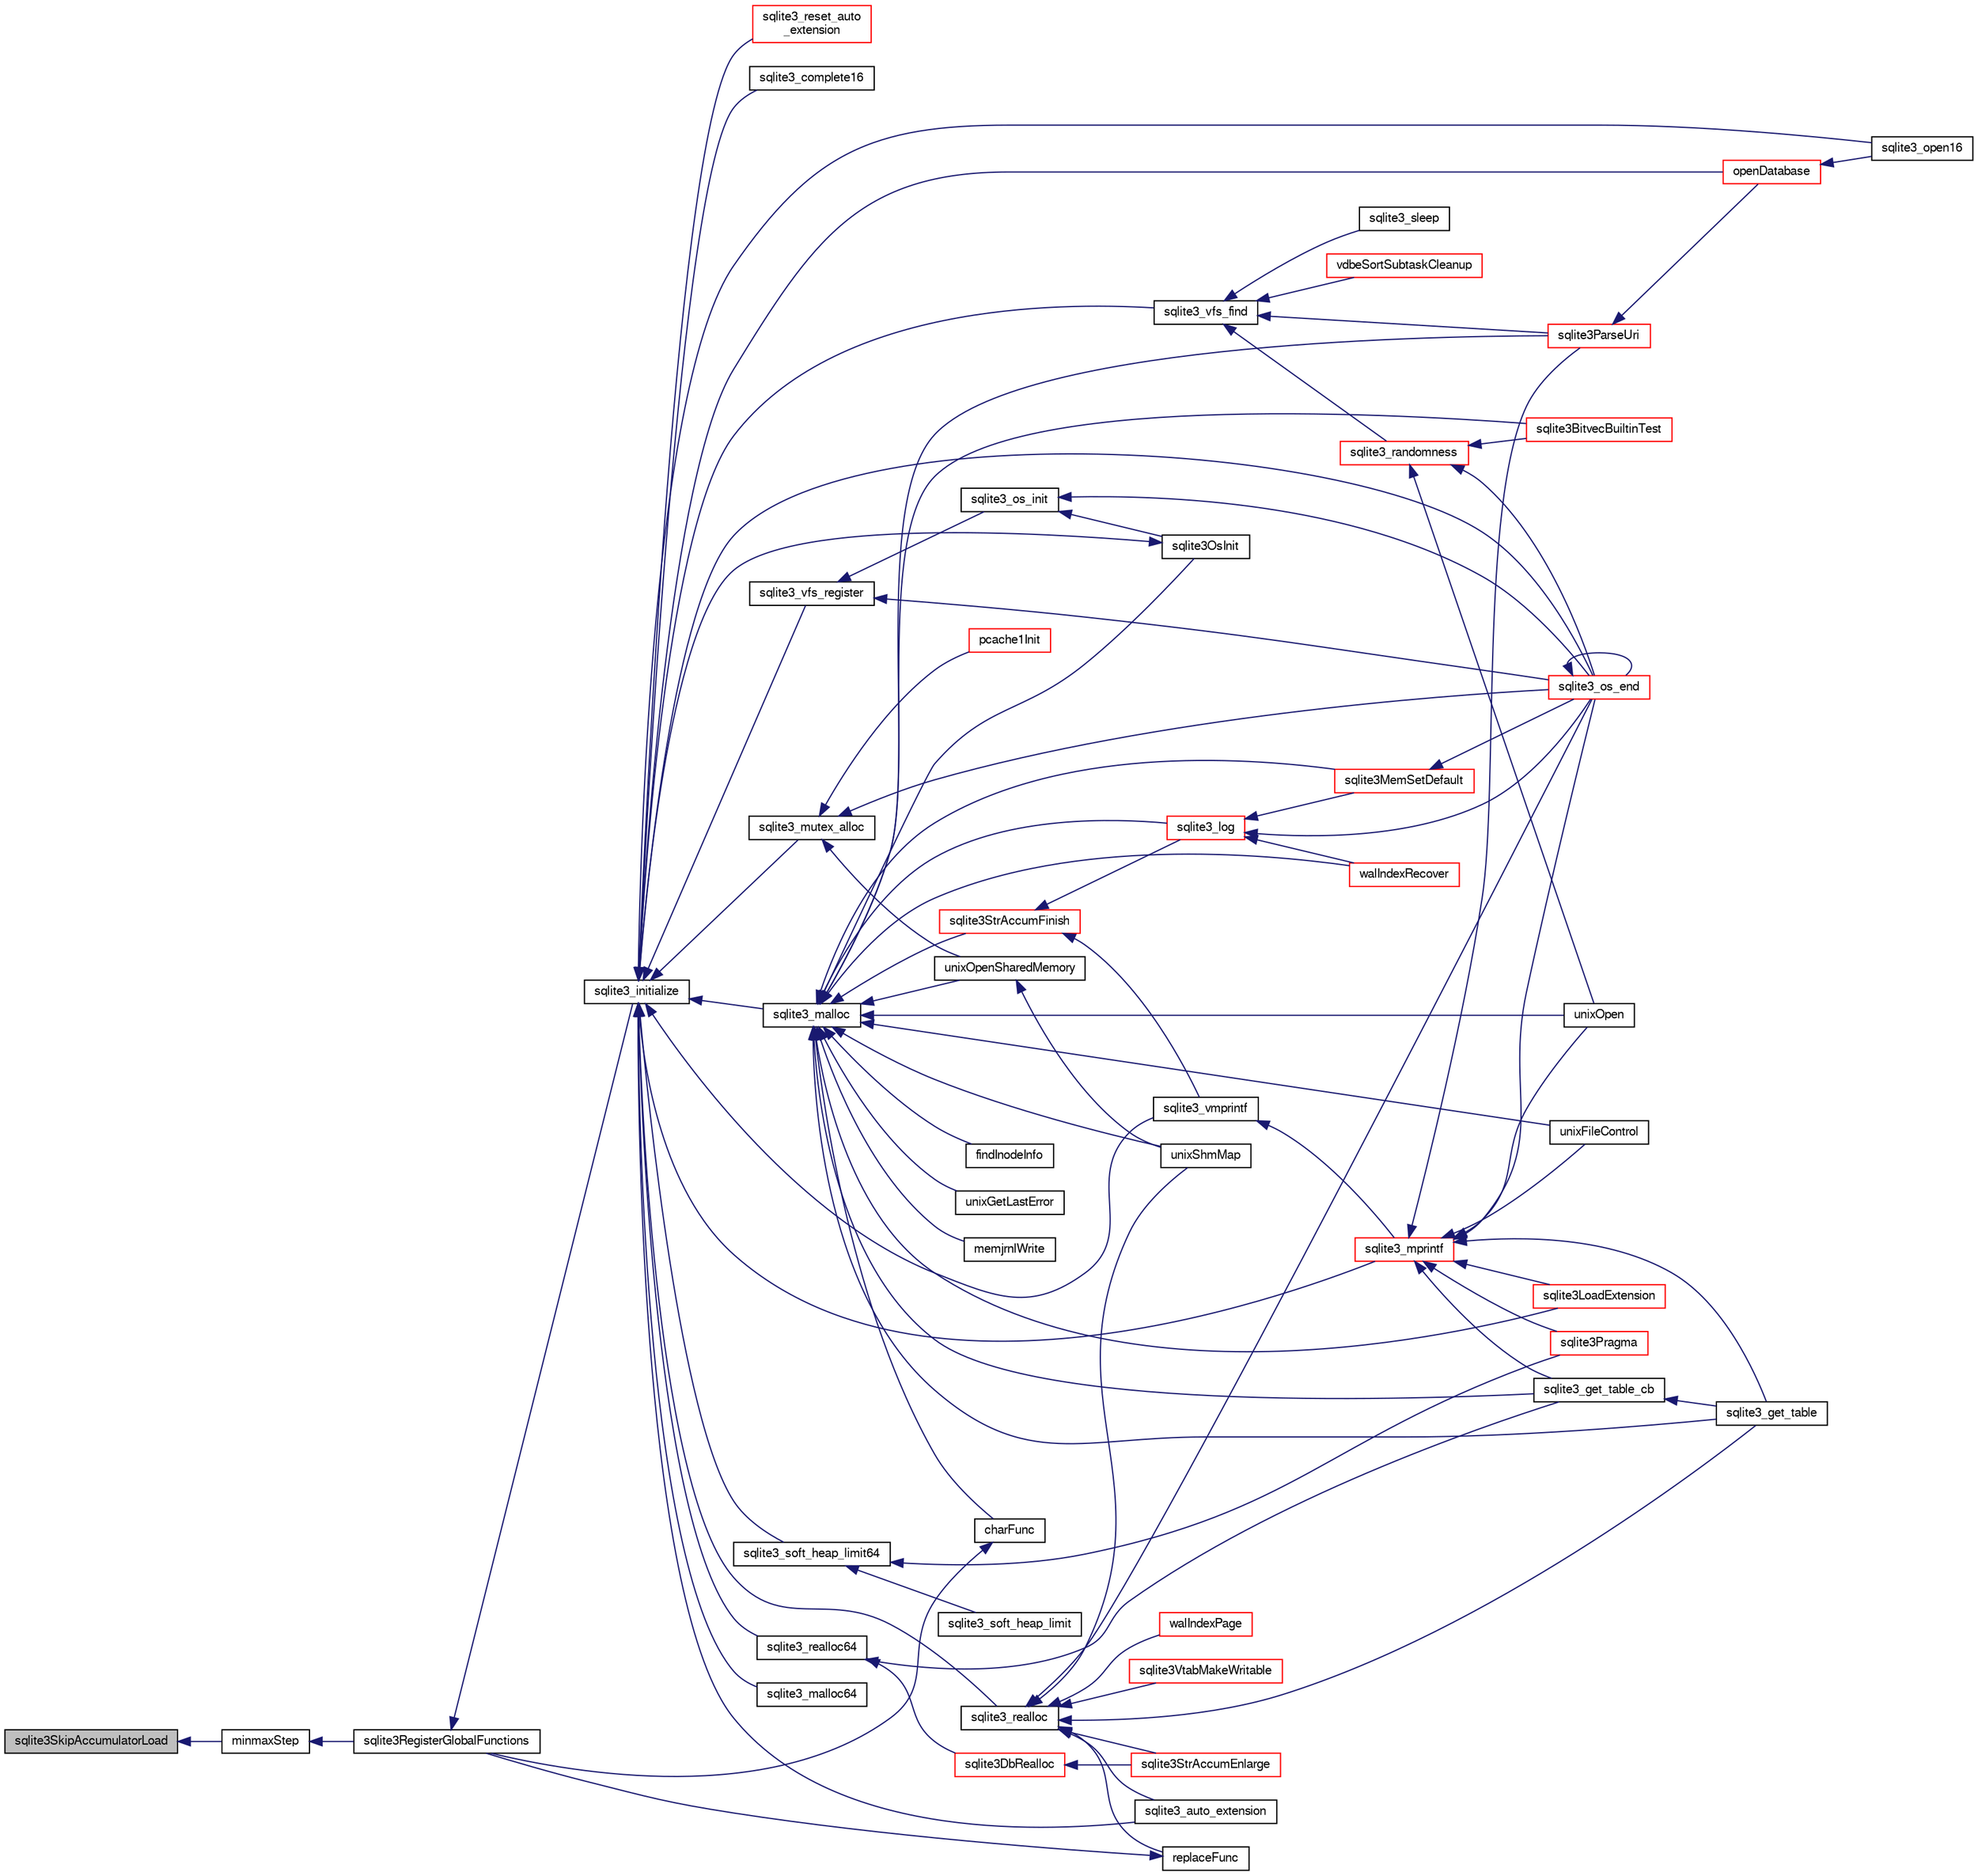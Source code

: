 digraph "sqlite3SkipAccumulatorLoad"
{
  edge [fontname="FreeSans",fontsize="10",labelfontname="FreeSans",labelfontsize="10"];
  node [fontname="FreeSans",fontsize="10",shape=record];
  rankdir="LR";
  Node701752 [label="sqlite3SkipAccumulatorLoad",height=0.2,width=0.4,color="black", fillcolor="grey75", style="filled", fontcolor="black"];
  Node701752 -> Node701753 [dir="back",color="midnightblue",fontsize="10",style="solid",fontname="FreeSans"];
  Node701753 [label="minmaxStep",height=0.2,width=0.4,color="black", fillcolor="white", style="filled",URL="$sqlite3_8c.html#a5b4c0da0f3b61d7ff25ebd30aa22cca4"];
  Node701753 -> Node701754 [dir="back",color="midnightblue",fontsize="10",style="solid",fontname="FreeSans"];
  Node701754 [label="sqlite3RegisterGlobalFunctions",height=0.2,width=0.4,color="black", fillcolor="white", style="filled",URL="$sqlite3_8c.html#a9f75bd111010f29e1b8d74344473c4ec"];
  Node701754 -> Node701755 [dir="back",color="midnightblue",fontsize="10",style="solid",fontname="FreeSans"];
  Node701755 [label="sqlite3_initialize",height=0.2,width=0.4,color="black", fillcolor="white", style="filled",URL="$sqlite3_8h.html#ab0c0ee2d5d4cf8b28e9572296a8861df"];
  Node701755 -> Node701756 [dir="back",color="midnightblue",fontsize="10",style="solid",fontname="FreeSans"];
  Node701756 [label="sqlite3_vfs_find",height=0.2,width=0.4,color="black", fillcolor="white", style="filled",URL="$sqlite3_8h.html#ac201a26de3dfa1d6deb8069eb8d95627"];
  Node701756 -> Node701757 [dir="back",color="midnightblue",fontsize="10",style="solid",fontname="FreeSans"];
  Node701757 [label="sqlite3_randomness",height=0.2,width=0.4,color="red", fillcolor="white", style="filled",URL="$sqlite3_8h.html#aa452ad88657d4606e137b09c4e9315c7"];
  Node701757 -> Node701761 [dir="back",color="midnightblue",fontsize="10",style="solid",fontname="FreeSans"];
  Node701761 [label="unixOpen",height=0.2,width=0.4,color="black", fillcolor="white", style="filled",URL="$sqlite3_8c.html#a8ed5efc47b6e14f7805cd1bb9b215775"];
  Node701757 -> Node701762 [dir="back",color="midnightblue",fontsize="10",style="solid",fontname="FreeSans"];
  Node701762 [label="sqlite3_os_end",height=0.2,width=0.4,color="red", fillcolor="white", style="filled",URL="$sqlite3_8h.html#a2288c95881ecca13d994e42b6a958906"];
  Node701762 -> Node701762 [dir="back",color="midnightblue",fontsize="10",style="solid",fontname="FreeSans"];
  Node701757 -> Node701764 [dir="back",color="midnightblue",fontsize="10",style="solid",fontname="FreeSans"];
  Node701764 [label="sqlite3BitvecBuiltinTest",height=0.2,width=0.4,color="red", fillcolor="white", style="filled",URL="$sqlite3_8c.html#a9b4e3e921ce1ede6f10a9106c034ff9b"];
  Node701756 -> Node702160 [dir="back",color="midnightblue",fontsize="10",style="solid",fontname="FreeSans"];
  Node702160 [label="vdbeSortSubtaskCleanup",height=0.2,width=0.4,color="red", fillcolor="white", style="filled",URL="$sqlite3_8c.html#abc8ce4c3ef58cc10f5b27642aab32b30"];
  Node701756 -> Node702163 [dir="back",color="midnightblue",fontsize="10",style="solid",fontname="FreeSans"];
  Node702163 [label="sqlite3ParseUri",height=0.2,width=0.4,color="red", fillcolor="white", style="filled",URL="$sqlite3_8c.html#aaa912f29a67460d8b2186c97056e8767"];
  Node702163 -> Node702006 [dir="back",color="midnightblue",fontsize="10",style="solid",fontname="FreeSans"];
  Node702006 [label="openDatabase",height=0.2,width=0.4,color="red", fillcolor="white", style="filled",URL="$sqlite3_8c.html#a6a9c3bc3a64234e863413f41db473758"];
  Node702006 -> Node702009 [dir="back",color="midnightblue",fontsize="10",style="solid",fontname="FreeSans"];
  Node702009 [label="sqlite3_open16",height=0.2,width=0.4,color="black", fillcolor="white", style="filled",URL="$sqlite3_8h.html#adbc401bb96713f32e553db32f6f3ca33"];
  Node701756 -> Node702164 [dir="back",color="midnightblue",fontsize="10",style="solid",fontname="FreeSans"];
  Node702164 [label="sqlite3_sleep",height=0.2,width=0.4,color="black", fillcolor="white", style="filled",URL="$sqlite3_8h.html#ad0c133ddbbecb6433f3c6ebef8966efa"];
  Node701755 -> Node702165 [dir="back",color="midnightblue",fontsize="10",style="solid",fontname="FreeSans"];
  Node702165 [label="sqlite3_vfs_register",height=0.2,width=0.4,color="black", fillcolor="white", style="filled",URL="$sqlite3_8h.html#a7184b289ccd4c4c7200589137d88c4ae"];
  Node702165 -> Node702166 [dir="back",color="midnightblue",fontsize="10",style="solid",fontname="FreeSans"];
  Node702166 [label="sqlite3_os_init",height=0.2,width=0.4,color="black", fillcolor="white", style="filled",URL="$sqlite3_8h.html#acebc2290d00a32d3afe2361f2979038b"];
  Node702166 -> Node702167 [dir="back",color="midnightblue",fontsize="10",style="solid",fontname="FreeSans"];
  Node702167 [label="sqlite3OsInit",height=0.2,width=0.4,color="black", fillcolor="white", style="filled",URL="$sqlite3_8c.html#afeaa886fe1ca086a30fd278b1d069762"];
  Node702167 -> Node701755 [dir="back",color="midnightblue",fontsize="10",style="solid",fontname="FreeSans"];
  Node702166 -> Node701762 [dir="back",color="midnightblue",fontsize="10",style="solid",fontname="FreeSans"];
  Node702165 -> Node701762 [dir="back",color="midnightblue",fontsize="10",style="solid",fontname="FreeSans"];
  Node701755 -> Node702168 [dir="back",color="midnightblue",fontsize="10",style="solid",fontname="FreeSans"];
  Node702168 [label="sqlite3_mutex_alloc",height=0.2,width=0.4,color="black", fillcolor="white", style="filled",URL="$sqlite3_8h.html#aa3f89418cd18e99596435c958b29b650"];
  Node702168 -> Node702169 [dir="back",color="midnightblue",fontsize="10",style="solid",fontname="FreeSans"];
  Node702169 [label="unixOpenSharedMemory",height=0.2,width=0.4,color="black", fillcolor="white", style="filled",URL="$sqlite3_8c.html#a30775afa2e08ca6ddc7853326afed7c7"];
  Node702169 -> Node702170 [dir="back",color="midnightblue",fontsize="10",style="solid",fontname="FreeSans"];
  Node702170 [label="unixShmMap",height=0.2,width=0.4,color="black", fillcolor="white", style="filled",URL="$sqlite3_8c.html#aeaa77f0ab08a4f4ee5f86e8c9727e974"];
  Node702168 -> Node701762 [dir="back",color="midnightblue",fontsize="10",style="solid",fontname="FreeSans"];
  Node702168 -> Node702171 [dir="back",color="midnightblue",fontsize="10",style="solid",fontname="FreeSans"];
  Node702171 [label="pcache1Init",height=0.2,width=0.4,color="red", fillcolor="white", style="filled",URL="$sqlite3_8c.html#a05e9c1daf3dd812db1d769b69b20e069"];
  Node701755 -> Node702241 [dir="back",color="midnightblue",fontsize="10",style="solid",fontname="FreeSans"];
  Node702241 [label="sqlite3_soft_heap_limit64",height=0.2,width=0.4,color="black", fillcolor="white", style="filled",URL="$sqlite3_8h.html#ab37b3a4d1652e3acb2c43d1252e6b852"];
  Node702241 -> Node702242 [dir="back",color="midnightblue",fontsize="10",style="solid",fontname="FreeSans"];
  Node702242 [label="sqlite3_soft_heap_limit",height=0.2,width=0.4,color="black", fillcolor="white", style="filled",URL="$sqlite3_8h.html#a18c3472581de3072201723e798524fdc"];
  Node702241 -> Node701849 [dir="back",color="midnightblue",fontsize="10",style="solid",fontname="FreeSans"];
  Node701849 [label="sqlite3Pragma",height=0.2,width=0.4,color="red", fillcolor="white", style="filled",URL="$sqlite3_8c.html#a111391370f58f8e6a6eca51fd34d62ed"];
  Node701755 -> Node702243 [dir="back",color="midnightblue",fontsize="10",style="solid",fontname="FreeSans"];
  Node702243 [label="sqlite3_malloc",height=0.2,width=0.4,color="black", fillcolor="white", style="filled",URL="$sqlite3_8h.html#a510e31845345737f17d86ce0b2328356"];
  Node702243 -> Node702167 [dir="back",color="midnightblue",fontsize="10",style="solid",fontname="FreeSans"];
  Node702243 -> Node702239 [dir="back",color="midnightblue",fontsize="10",style="solid",fontname="FreeSans"];
  Node702239 [label="sqlite3MemSetDefault",height=0.2,width=0.4,color="red", fillcolor="white", style="filled",URL="$sqlite3_8c.html#a162fbfd727e92c5f8f72625b5ff62549"];
  Node702239 -> Node701762 [dir="back",color="midnightblue",fontsize="10",style="solid",fontname="FreeSans"];
  Node702243 -> Node702244 [dir="back",color="midnightblue",fontsize="10",style="solid",fontname="FreeSans"];
  Node702244 [label="sqlite3StrAccumFinish",height=0.2,width=0.4,color="red", fillcolor="white", style="filled",URL="$sqlite3_8c.html#adb7f26b10ac1b847db6f000ef4c2e2ba"];
  Node702244 -> Node702318 [dir="back",color="midnightblue",fontsize="10",style="solid",fontname="FreeSans"];
  Node702318 [label="sqlite3_vmprintf",height=0.2,width=0.4,color="black", fillcolor="white", style="filled",URL="$sqlite3_8h.html#ac240de67ddf003828f16a6d9dd3fa3ca"];
  Node702318 -> Node702319 [dir="back",color="midnightblue",fontsize="10",style="solid",fontname="FreeSans"];
  Node702319 [label="sqlite3_mprintf",height=0.2,width=0.4,color="red", fillcolor="white", style="filled",URL="$sqlite3_8h.html#a9533933e57f7ccbb48c32041ce3a8862"];
  Node702319 -> Node701760 [dir="back",color="midnightblue",fontsize="10",style="solid",fontname="FreeSans"];
  Node701760 [label="unixFileControl",height=0.2,width=0.4,color="black", fillcolor="white", style="filled",URL="$sqlite3_8c.html#ad71f213fa385cc58f307cefd953c03ae"];
  Node702319 -> Node701761 [dir="back",color="midnightblue",fontsize="10",style="solid",fontname="FreeSans"];
  Node702319 -> Node701762 [dir="back",color="midnightblue",fontsize="10",style="solid",fontname="FreeSans"];
  Node702319 -> Node702322 [dir="back",color="midnightblue",fontsize="10",style="solid",fontname="FreeSans"];
  Node702322 [label="sqlite3LoadExtension",height=0.2,width=0.4,color="red", fillcolor="white", style="filled",URL="$sqlite3_8c.html#a3b46232455de4779a67c63b2c9004245"];
  Node702319 -> Node701849 [dir="back",color="midnightblue",fontsize="10",style="solid",fontname="FreeSans"];
  Node702319 -> Node702325 [dir="back",color="midnightblue",fontsize="10",style="solid",fontname="FreeSans"];
  Node702325 [label="sqlite3_get_table_cb",height=0.2,width=0.4,color="black", fillcolor="white", style="filled",URL="$sqlite3_8c.html#a1dbaba1b543953c0dade97357c5866b1"];
  Node702325 -> Node701965 [dir="back",color="midnightblue",fontsize="10",style="solid",fontname="FreeSans"];
  Node701965 [label="sqlite3_get_table",height=0.2,width=0.4,color="black", fillcolor="white", style="filled",URL="$sqlite3_8h.html#a5effeac4e12df57beaa35c5be1f61579"];
  Node702319 -> Node701965 [dir="back",color="midnightblue",fontsize="10",style="solid",fontname="FreeSans"];
  Node702319 -> Node702163 [dir="back",color="midnightblue",fontsize="10",style="solid",fontname="FreeSans"];
  Node702244 -> Node702428 [dir="back",color="midnightblue",fontsize="10",style="solid",fontname="FreeSans"];
  Node702428 [label="sqlite3_log",height=0.2,width=0.4,color="red", fillcolor="white", style="filled",URL="$sqlite3_8h.html#a298c9699bf9c143662c6b1fec4b2dc3b"];
  Node702428 -> Node702239 [dir="back",color="midnightblue",fontsize="10",style="solid",fontname="FreeSans"];
  Node702428 -> Node701762 [dir="back",color="midnightblue",fontsize="10",style="solid",fontname="FreeSans"];
  Node702428 -> Node702357 [dir="back",color="midnightblue",fontsize="10",style="solid",fontname="FreeSans"];
  Node702357 [label="walIndexRecover",height=0.2,width=0.4,color="red", fillcolor="white", style="filled",URL="$sqlite3_8c.html#ab4ee99f3710323acbeb6c495dd18d205"];
  Node702243 -> Node702428 [dir="back",color="midnightblue",fontsize="10",style="solid",fontname="FreeSans"];
  Node702243 -> Node702507 [dir="back",color="midnightblue",fontsize="10",style="solid",fontname="FreeSans"];
  Node702507 [label="findInodeInfo",height=0.2,width=0.4,color="black", fillcolor="white", style="filled",URL="$sqlite3_8c.html#ac92c39062e69a79c4a62dfd55242c782"];
  Node702243 -> Node701760 [dir="back",color="midnightblue",fontsize="10",style="solid",fontname="FreeSans"];
  Node702243 -> Node702169 [dir="back",color="midnightblue",fontsize="10",style="solid",fontname="FreeSans"];
  Node702243 -> Node702170 [dir="back",color="midnightblue",fontsize="10",style="solid",fontname="FreeSans"];
  Node702243 -> Node701761 [dir="back",color="midnightblue",fontsize="10",style="solid",fontname="FreeSans"];
  Node702243 -> Node702340 [dir="back",color="midnightblue",fontsize="10",style="solid",fontname="FreeSans"];
  Node702340 [label="unixGetLastError",height=0.2,width=0.4,color="black", fillcolor="white", style="filled",URL="$sqlite3_8c.html#aed1e42f49d74b419c3c85b559dd61240"];
  Node702243 -> Node701764 [dir="back",color="midnightblue",fontsize="10",style="solid",fontname="FreeSans"];
  Node702243 -> Node702357 [dir="back",color="midnightblue",fontsize="10",style="solid",fontname="FreeSans"];
  Node702243 -> Node702508 [dir="back",color="midnightblue",fontsize="10",style="solid",fontname="FreeSans"];
  Node702508 [label="memjrnlWrite",height=0.2,width=0.4,color="black", fillcolor="white", style="filled",URL="$sqlite3_8c.html#af8bd7d5d7eafce5542f8de300a120c47"];
  Node702243 -> Node702509 [dir="back",color="midnightblue",fontsize="10",style="solid",fontname="FreeSans"];
  Node702509 [label="charFunc",height=0.2,width=0.4,color="black", fillcolor="white", style="filled",URL="$sqlite3_8c.html#ab9b72ce47fcea3c3b92e816435a0fd91"];
  Node702509 -> Node701754 [dir="back",color="midnightblue",fontsize="10",style="solid",fontname="FreeSans"];
  Node702243 -> Node702322 [dir="back",color="midnightblue",fontsize="10",style="solid",fontname="FreeSans"];
  Node702243 -> Node702325 [dir="back",color="midnightblue",fontsize="10",style="solid",fontname="FreeSans"];
  Node702243 -> Node701965 [dir="back",color="midnightblue",fontsize="10",style="solid",fontname="FreeSans"];
  Node702243 -> Node702163 [dir="back",color="midnightblue",fontsize="10",style="solid",fontname="FreeSans"];
  Node701755 -> Node702510 [dir="back",color="midnightblue",fontsize="10",style="solid",fontname="FreeSans"];
  Node702510 [label="sqlite3_malloc64",height=0.2,width=0.4,color="black", fillcolor="white", style="filled",URL="$sqlite3_8h.html#a12b7ee85e539ea28c130c5c75b96a82a"];
  Node701755 -> Node702511 [dir="back",color="midnightblue",fontsize="10",style="solid",fontname="FreeSans"];
  Node702511 [label="sqlite3_realloc",height=0.2,width=0.4,color="black", fillcolor="white", style="filled",URL="$sqlite3_8h.html#a627f0eeface58024ef47403d8cc76b35"];
  Node702511 -> Node702512 [dir="back",color="midnightblue",fontsize="10",style="solid",fontname="FreeSans"];
  Node702512 [label="sqlite3StrAccumEnlarge",height=0.2,width=0.4,color="red", fillcolor="white", style="filled",URL="$sqlite3_8c.html#a38976500a97c69d65086eeccca82dd96"];
  Node702511 -> Node702170 [dir="back",color="midnightblue",fontsize="10",style="solid",fontname="FreeSans"];
  Node702511 -> Node701762 [dir="back",color="midnightblue",fontsize="10",style="solid",fontname="FreeSans"];
  Node702511 -> Node702518 [dir="back",color="midnightblue",fontsize="10",style="solid",fontname="FreeSans"];
  Node702518 [label="walIndexPage",height=0.2,width=0.4,color="red", fillcolor="white", style="filled",URL="$sqlite3_8c.html#affd3251fd1aa1218170d421177256e24"];
  Node702511 -> Node702382 [dir="back",color="midnightblue",fontsize="10",style="solid",fontname="FreeSans"];
  Node702382 [label="replaceFunc",height=0.2,width=0.4,color="black", fillcolor="white", style="filled",URL="$sqlite3_8c.html#a752b98a7c55d204c397a4902b49b1ce4"];
  Node702382 -> Node701754 [dir="back",color="midnightblue",fontsize="10",style="solid",fontname="FreeSans"];
  Node702511 -> Node702527 [dir="back",color="midnightblue",fontsize="10",style="solid",fontname="FreeSans"];
  Node702527 [label="sqlite3_auto_extension",height=0.2,width=0.4,color="black", fillcolor="white", style="filled",URL="$sqlite3_8h.html#a85a95b45e94f6bcd52aa39b6acdb36d7"];
  Node702511 -> Node701965 [dir="back",color="midnightblue",fontsize="10",style="solid",fontname="FreeSans"];
  Node702511 -> Node702528 [dir="back",color="midnightblue",fontsize="10",style="solid",fontname="FreeSans"];
  Node702528 [label="sqlite3VtabMakeWritable",height=0.2,width=0.4,color="red", fillcolor="white", style="filled",URL="$sqlite3_8c.html#a58c646608238d2619371c3e8b6bc0d86"];
  Node701755 -> Node702529 [dir="back",color="midnightblue",fontsize="10",style="solid",fontname="FreeSans"];
  Node702529 [label="sqlite3_realloc64",height=0.2,width=0.4,color="black", fillcolor="white", style="filled",URL="$sqlite3_8h.html#afe88c85e9f864a3fd92941cad197245d"];
  Node702529 -> Node702530 [dir="back",color="midnightblue",fontsize="10",style="solid",fontname="FreeSans"];
  Node702530 [label="sqlite3DbRealloc",height=0.2,width=0.4,color="red", fillcolor="white", style="filled",URL="$sqlite3_8c.html#ae028f4902a9d29bcaf310ff289ee87dc"];
  Node702530 -> Node702512 [dir="back",color="midnightblue",fontsize="10",style="solid",fontname="FreeSans"];
  Node702529 -> Node702325 [dir="back",color="midnightblue",fontsize="10",style="solid",fontname="FreeSans"];
  Node701755 -> Node702318 [dir="back",color="midnightblue",fontsize="10",style="solid",fontname="FreeSans"];
  Node701755 -> Node702319 [dir="back",color="midnightblue",fontsize="10",style="solid",fontname="FreeSans"];
  Node701755 -> Node701762 [dir="back",color="midnightblue",fontsize="10",style="solid",fontname="FreeSans"];
  Node701755 -> Node702527 [dir="back",color="midnightblue",fontsize="10",style="solid",fontname="FreeSans"];
  Node701755 -> Node702629 [dir="back",color="midnightblue",fontsize="10",style="solid",fontname="FreeSans"];
  Node702629 [label="sqlite3_reset_auto\l_extension",height=0.2,width=0.4,color="red", fillcolor="white", style="filled",URL="$sqlite3_8h.html#ac33f4064ae6690cada7bdc89e8153ffc"];
  Node701755 -> Node702494 [dir="back",color="midnightblue",fontsize="10",style="solid",fontname="FreeSans"];
  Node702494 [label="sqlite3_complete16",height=0.2,width=0.4,color="black", fillcolor="white", style="filled",URL="$sqlite3_8h.html#a3260341c2ef82787acca48414a1d03a1"];
  Node701755 -> Node702006 [dir="back",color="midnightblue",fontsize="10",style="solid",fontname="FreeSans"];
  Node701755 -> Node702009 [dir="back",color="midnightblue",fontsize="10",style="solid",fontname="FreeSans"];
}
